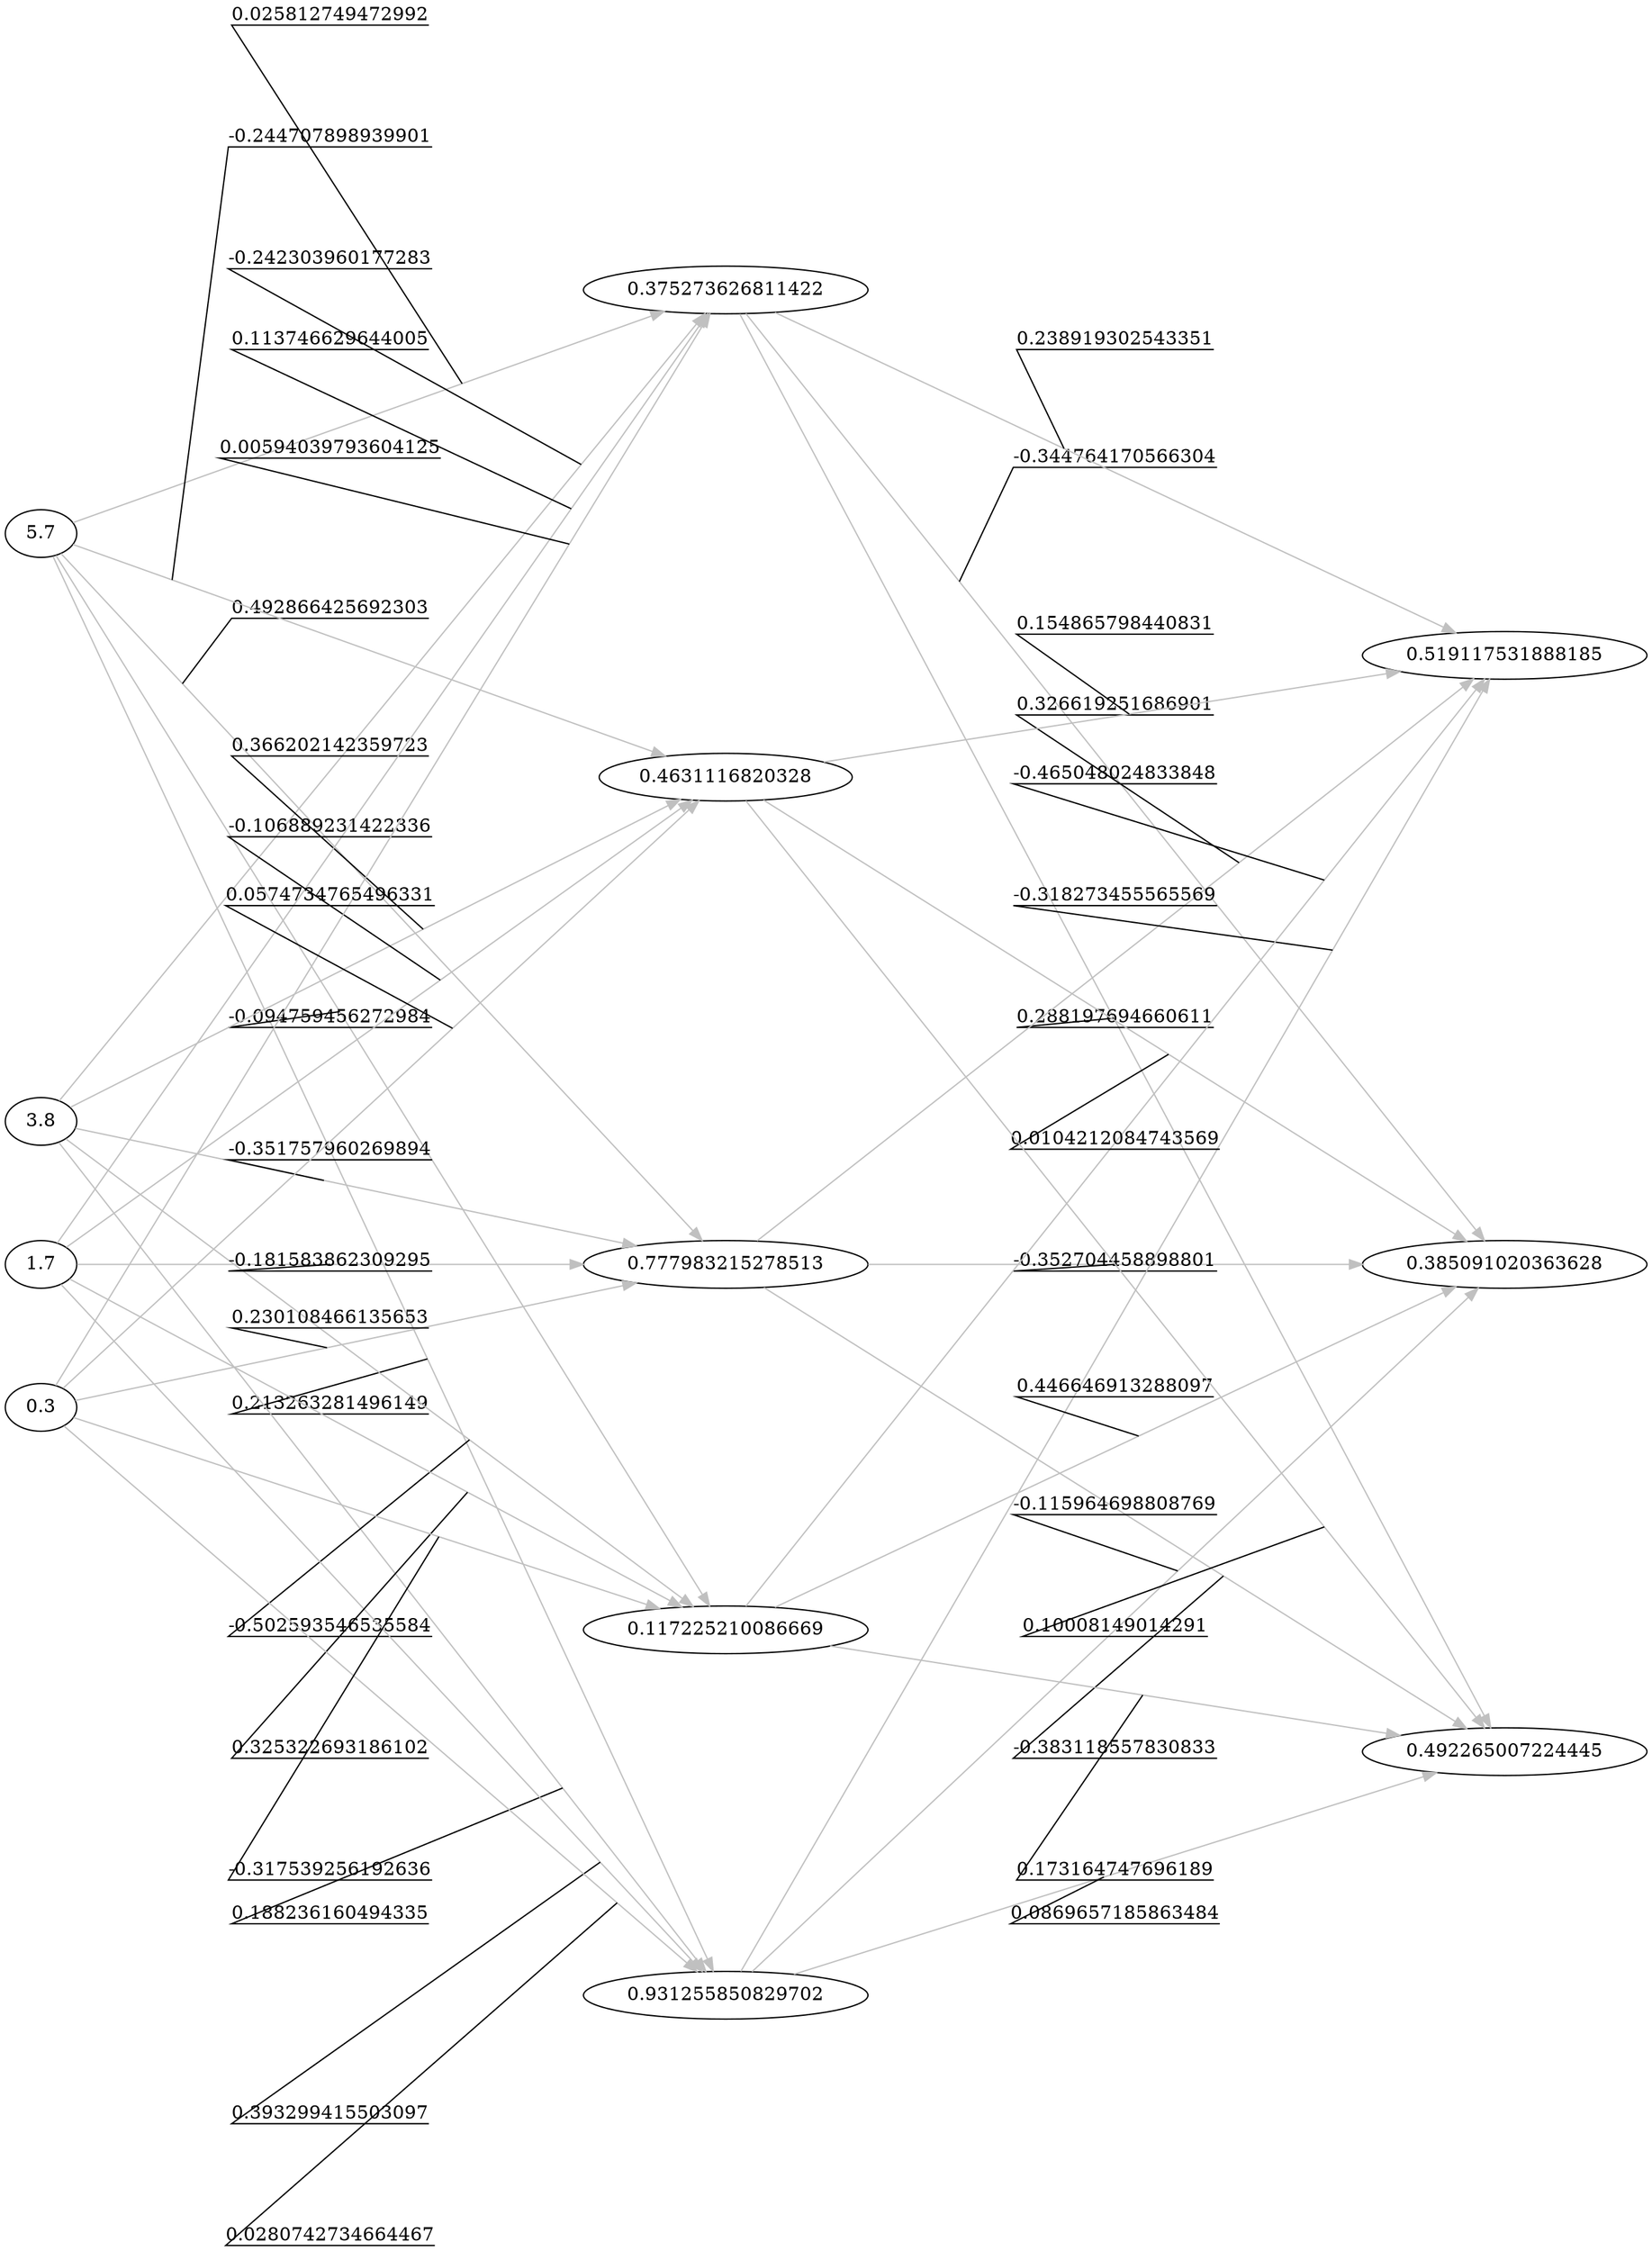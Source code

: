digraph { 
rankdir=LR;
nodesep=1;
ranksep=3;
splines=line;
{ rank=same; "5.7" "3.8" "1.7" "0.3" ; }
{ rank=same; "0.375273626811422" "0.777983215278513" "0.931255850829702" "0.117225210086669" "0.4631116820328" "0.375273626811422" "0.777983215278513" "0.931255850829702" "0.117225210086669" "0.4631116820328" "0.375273626811422" "0.777983215278513" "0.931255850829702" "0.117225210086669" "0.4631116820328" "0.375273626811422" "0.777983215278513" "0.931255850829702" "0.117225210086669" "0.4631116820328" ; }
"5.7" -> "0.375273626811422" [label="0.025812749472992" color="grey" decorate=true];
"5.7" -> "0.777983215278513" [label="0.492866425692303" color="grey" decorate=true];
"5.7" -> "0.931255850829702" [label="0.213263281496149" color="grey" decorate=true];
"5.7" -> "0.117225210086669" [label="-0.094759456272984" color="grey" decorate=true];
"5.7" -> "0.4631116820328" [label="-0.244707898939901" color="grey" decorate=true];
"3.8" -> "0.375273626811422" [label="-0.242303960177283" color="grey" decorate=true];
"3.8" -> "0.777983215278513" [label="-0.351757960269894" color="grey" decorate=true];
"3.8" -> "0.931255850829702" [label="0.188236160494335" color="grey" decorate=true];
"3.8" -> "0.117225210086669" [label="-0.502593546535584" color="grey" decorate=true];
"3.8" -> "0.4631116820328" [label="0.366202142359723" color="grey" decorate=true];
"1.7" -> "0.375273626811422" [label="0.113746629644005" color="grey" decorate=true];
"1.7" -> "0.777983215278513" [label="-0.181583862309295" color="grey" decorate=true];
"1.7" -> "0.931255850829702" [label="0.393299415503097" color="grey" decorate=true];
"1.7" -> "0.117225210086669" [label="0.325322693186102" color="grey" decorate=true];
"1.7" -> "0.4631116820328" [label="-0.106889231422336" color="grey" decorate=true];
"0.3" -> "0.375273626811422" [label="0.00594039793604125" color="grey" decorate=true];
"0.3" -> "0.777983215278513" [label="0.230108466135653" color="grey" decorate=true];
"0.3" -> "0.931255850829702" [label="0.0280742734664467" color="grey" decorate=true];
"0.3" -> "0.117225210086669" [label="-0.317539256192636" color="grey" decorate=true];
"0.3" -> "0.4631116820328" [label="0.0574734765496331" color="grey" decorate=true];
{ rank=same; "0.385091020363628" "0.492265007224445" "0.519117531888185" "0.385091020363628" "0.492265007224445" "0.519117531888185" "0.385091020363628" "0.492265007224445" "0.519117531888185" "0.385091020363628" "0.492265007224445" "0.519117531888185" "0.385091020363628" "0.492265007224445" "0.519117531888185" ; }
"0.375273626811422" -> "0.385091020363628" [label="-0.344764170566304" color="grey" decorate=true];
"0.375273626811422" -> "0.492265007224445" [label="0.288197694660611" color="grey" decorate=true];
"0.375273626811422" -> "0.519117531888185" [label="0.238919302543351" color="grey" decorate=true];
"0.777983215278513" -> "0.385091020363628" [label="-0.352704458898801" color="grey" decorate=true];
"0.777983215278513" -> "0.492265007224445" [label="-0.383118557830833" color="grey" decorate=true];
"0.777983215278513" -> "0.519117531888185" [label="0.326619251686901" color="grey" decorate=true];
"0.931255850829702" -> "0.385091020363628" [label="-0.115964698808769" color="grey" decorate=true];
"0.931255850829702" -> "0.492265007224445" [label="0.0869657185863484" color="grey" decorate=true];
"0.931255850829702" -> "0.519117531888185" [label="-0.318273455565569" color="grey" decorate=true];
"0.117225210086669" -> "0.385091020363628" [label="0.446646913288097" color="grey" decorate=true];
"0.117225210086669" -> "0.492265007224445" [label="0.173164747696189" color="grey" decorate=true];
"0.117225210086669" -> "0.519117531888185" [label="-0.465048024833848" color="grey" decorate=true];
"0.4631116820328" -> "0.385091020363628" [label="0.0104212084743569" color="grey" decorate=true];
"0.4631116820328" -> "0.492265007224445" [label="0.10008149014291" color="grey" decorate=true];
"0.4631116820328" -> "0.519117531888185" [label="0.154865798440831" color="grey" decorate=true];
}
